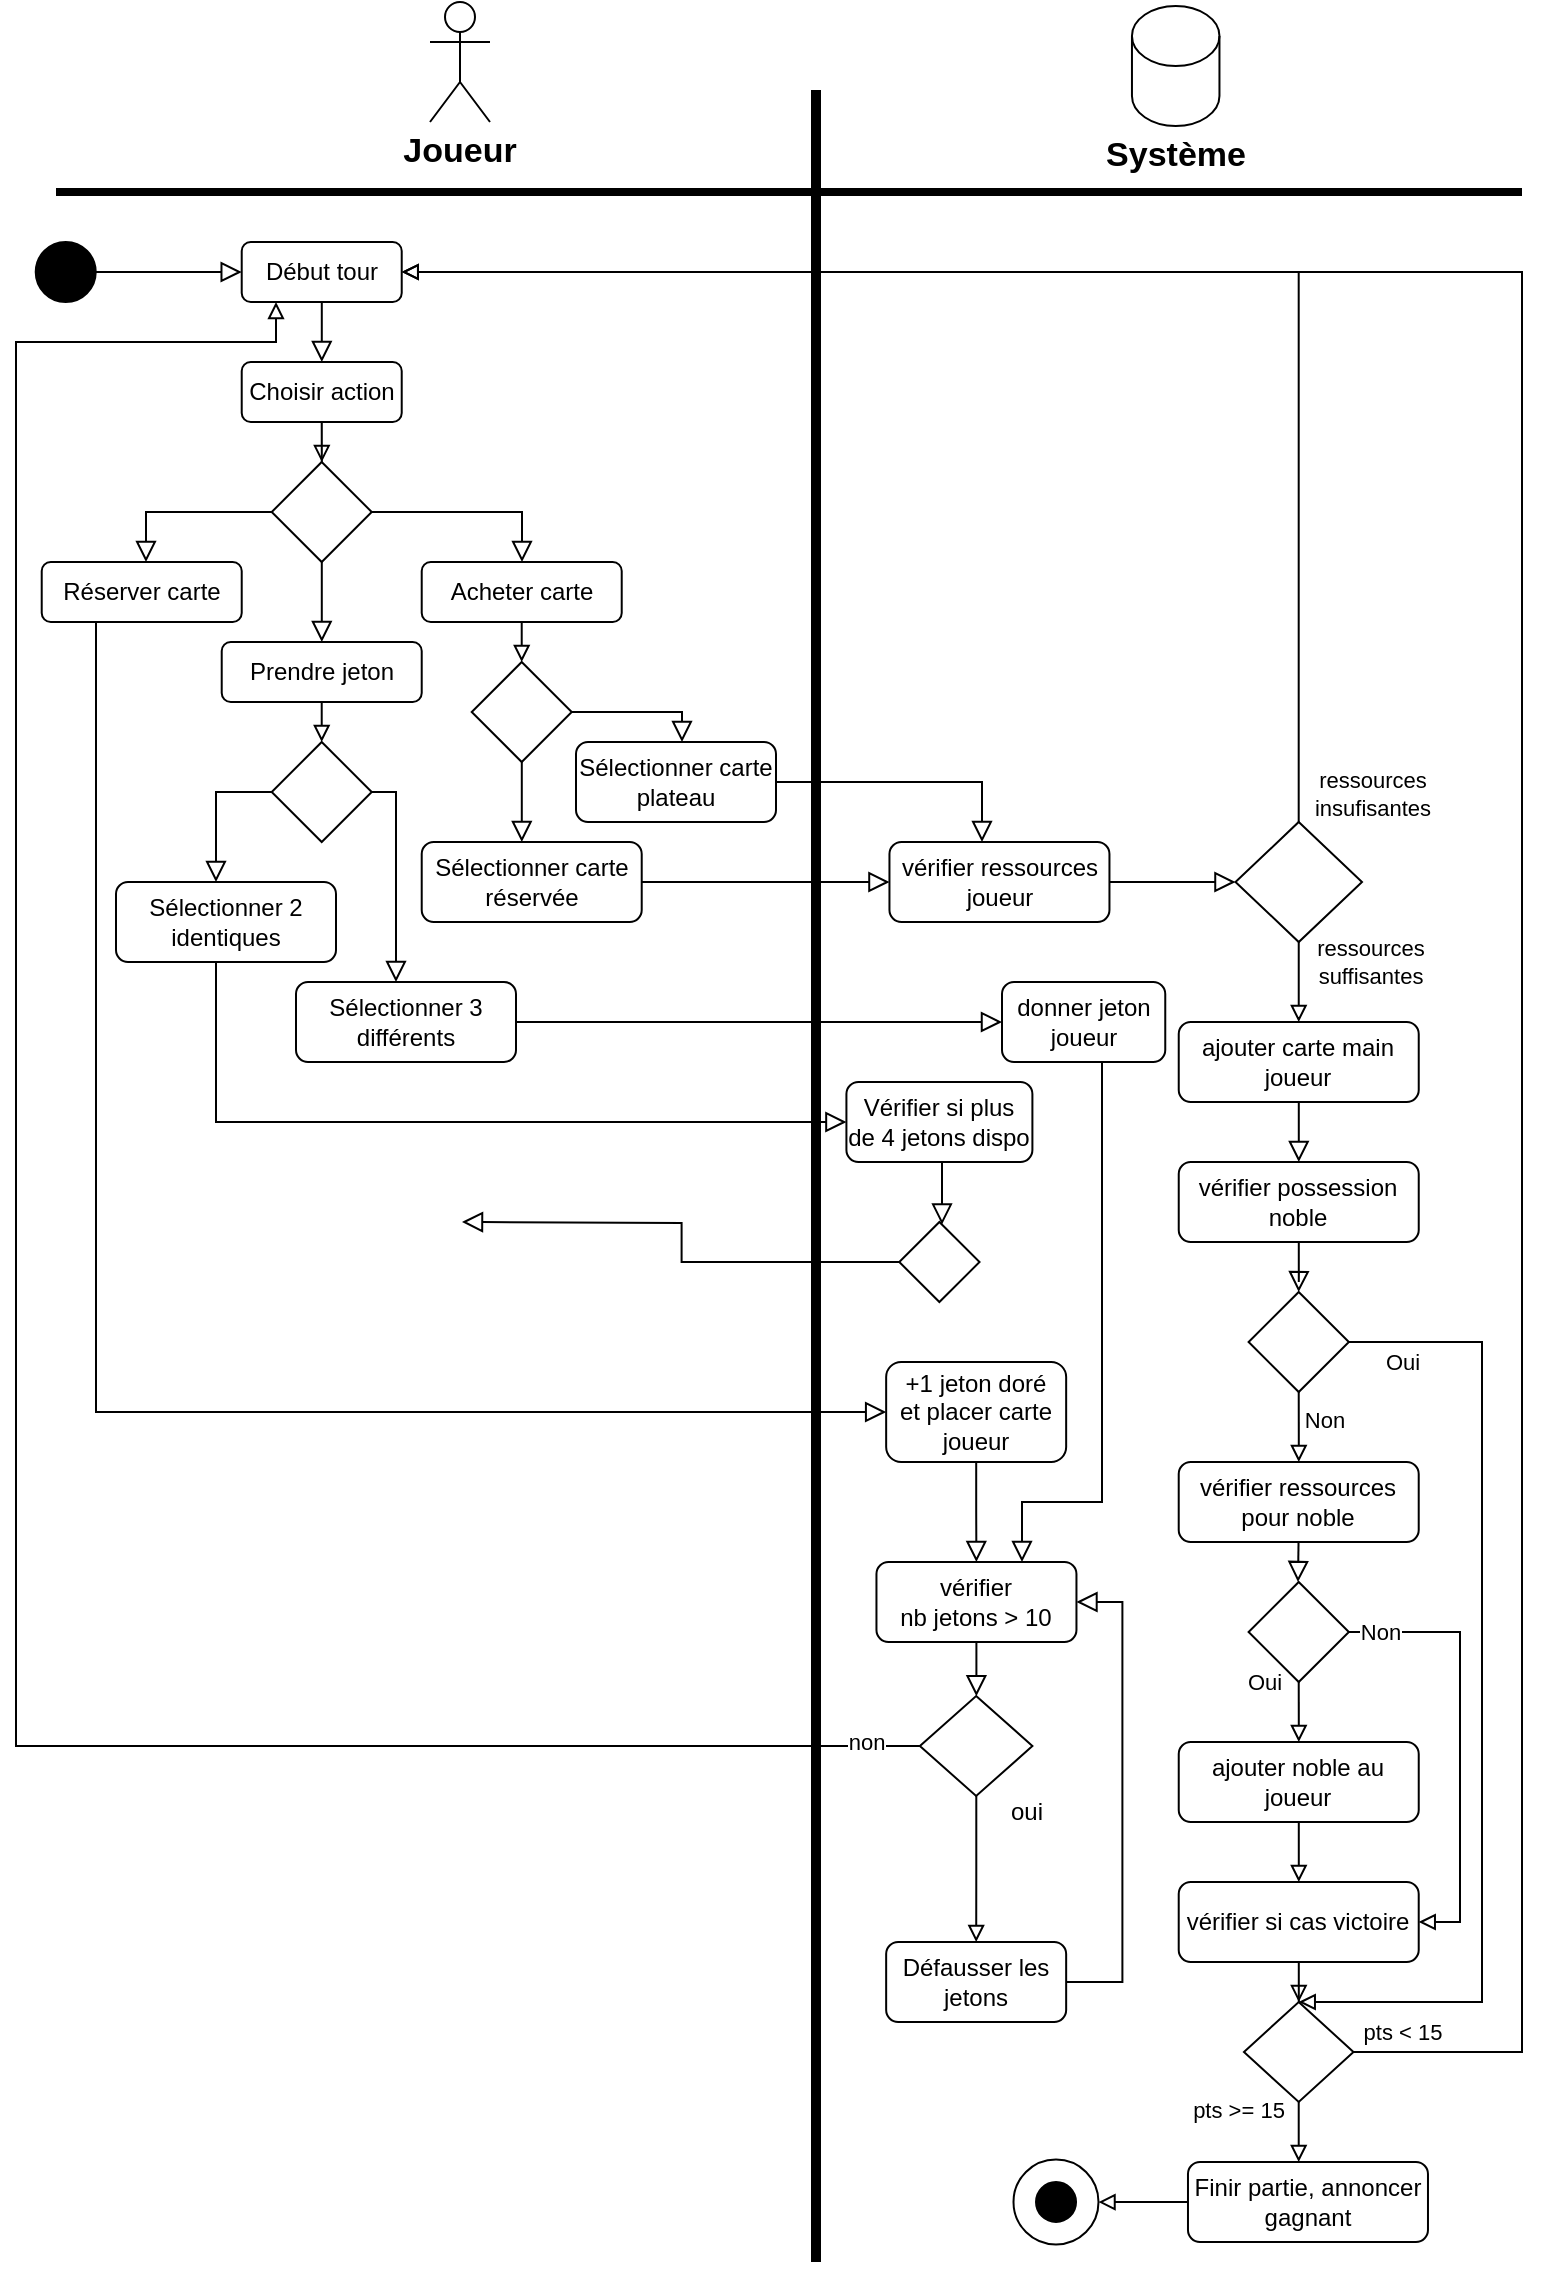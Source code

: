 <mxfile version="22.1.11" type="github">
  <diagram id="C5RBs43oDa-KdzZeNtuy" name="Page-1">
    <mxGraphModel dx="2022" dy="650" grid="1" gridSize="10" guides="1" tooltips="1" connect="1" arrows="1" fold="1" page="1" pageScale="1" pageWidth="827" pageHeight="1169" math="0" shadow="0">
      <root>
        <mxCell id="WIyWlLk6GJQsqaUBKTNV-0" />
        <mxCell id="WIyWlLk6GJQsqaUBKTNV-1" parent="WIyWlLk6GJQsqaUBKTNV-0" />
        <mxCell id="WIyWlLk6GJQsqaUBKTNV-2" value="" style="rounded=0;html=1;jettySize=auto;orthogonalLoop=1;fontSize=11;endArrow=block;endFill=0;endSize=8;strokeWidth=1;shadow=0;labelBackgroundColor=none;edgeStyle=orthogonalEdgeStyle;exitX=1;exitY=0.5;exitDx=0;exitDy=0;" parent="WIyWlLk6GJQsqaUBKTNV-1" source="x8EZYoVtBb2SgE4D5zJI-0" target="WIyWlLk6GJQsqaUBKTNV-7" edge="1">
          <mxGeometry relative="1" as="geometry">
            <mxPoint x="-533.14" y="358" as="targetPoint" />
            <Array as="points">
              <mxPoint x="-540" y="265" />
            </Array>
          </mxGeometry>
        </mxCell>
        <mxCell id="WIyWlLk6GJQsqaUBKTNV-3" value="Choisir action" style="rounded=1;whiteSpace=wrap;html=1;fontSize=12;glass=0;strokeWidth=1;shadow=0;" parent="WIyWlLk6GJQsqaUBKTNV-1" vertex="1">
          <mxGeometry x="-680.14" y="190" width="80" height="30" as="geometry" />
        </mxCell>
        <mxCell id="WIyWlLk6GJQsqaUBKTNV-7" value="Acheter carte" style="rounded=1;whiteSpace=wrap;html=1;fontSize=12;glass=0;strokeWidth=1;shadow=0;" parent="WIyWlLk6GJQsqaUBKTNV-1" vertex="1">
          <mxGeometry x="-590.14" y="290" width="100" height="30" as="geometry" />
        </mxCell>
        <mxCell id="enHVpY441fStGtkDG_Y8-0" value="" style="ellipse;whiteSpace=wrap;html=1;aspect=fixed;fillColor=#000000;" parent="WIyWlLk6GJQsqaUBKTNV-1" vertex="1">
          <mxGeometry x="-783.14" y="130" width="30" height="30" as="geometry" />
        </mxCell>
        <mxCell id="enHVpY441fStGtkDG_Y8-1" value="" style="rounded=0;html=1;jettySize=auto;orthogonalLoop=1;fontSize=11;endArrow=block;endFill=0;endSize=8;strokeWidth=1;shadow=0;labelBackgroundColor=none;edgeStyle=orthogonalEdgeStyle;" parent="WIyWlLk6GJQsqaUBKTNV-1" source="enHVpY441fStGtkDG_Y8-0" target="Eacr9_k-0uvhscIPPzIO-74" edge="1">
          <mxGeometry relative="1" as="geometry">
            <mxPoint x="-633.14" y="255" as="sourcePoint" />
            <mxPoint x="-633.14" y="305" as="targetPoint" />
          </mxGeometry>
        </mxCell>
        <mxCell id="Eacr9_k-0uvhscIPPzIO-0" value="&lt;font style=&quot;font-size: 17px;&quot;&gt;&lt;b&gt;Joueur&lt;/b&gt;&lt;/font&gt;" style="text;html=1;strokeColor=none;fillColor=none;align=center;verticalAlign=middle;whiteSpace=wrap;rounded=0;" parent="WIyWlLk6GJQsqaUBKTNV-1" vertex="1">
          <mxGeometry x="-601" y="70" width="60" height="30" as="geometry" />
        </mxCell>
        <mxCell id="Eacr9_k-0uvhscIPPzIO-1" value="&lt;b&gt;&lt;font style=&quot;font-size: 17px;&quot;&gt;Système&lt;/font&gt;&lt;/b&gt;" style="text;html=1;strokeColor=none;fillColor=none;align=center;verticalAlign=middle;whiteSpace=wrap;rounded=0;" parent="WIyWlLk6GJQsqaUBKTNV-1" vertex="1">
          <mxGeometry x="-243.14" y="72" width="60" height="30" as="geometry" />
        </mxCell>
        <mxCell id="Eacr9_k-0uvhscIPPzIO-2" value="" style="endArrow=none;html=1;rounded=0;strokeWidth=5;" parent="WIyWlLk6GJQsqaUBKTNV-1" edge="1">
          <mxGeometry width="50" height="50" relative="1" as="geometry">
            <mxPoint x="-393" y="1140" as="sourcePoint" />
            <mxPoint x="-393" y="54" as="targetPoint" />
          </mxGeometry>
        </mxCell>
        <mxCell id="x8EZYoVtBb2SgE4D5zJI-6" style="edgeStyle=orthogonalEdgeStyle;rounded=0;orthogonalLoop=1;jettySize=auto;html=1;exitX=0.5;exitY=1;exitDx=0;exitDy=0;entryX=0.5;entryY=0;entryDx=0;entryDy=0;endArrow=block;endFill=0;" parent="WIyWlLk6GJQsqaUBKTNV-1" source="Eacr9_k-0uvhscIPPzIO-3" target="x8EZYoVtBb2SgE4D5zJI-5" edge="1">
          <mxGeometry relative="1" as="geometry" />
        </mxCell>
        <mxCell id="Eacr9_k-0uvhscIPPzIO-3" value="Prendre jeton" style="rounded=1;whiteSpace=wrap;html=1;fontSize=12;glass=0;strokeWidth=1;shadow=0;" parent="WIyWlLk6GJQsqaUBKTNV-1" vertex="1">
          <mxGeometry x="-690.14" y="330" width="100" height="30" as="geometry" />
        </mxCell>
        <mxCell id="Eacr9_k-0uvhscIPPzIO-4" value="" style="rounded=0;html=1;jettySize=auto;orthogonalLoop=1;fontSize=11;endArrow=block;endFill=0;endSize=8;strokeWidth=1;shadow=0;labelBackgroundColor=none;edgeStyle=orthogonalEdgeStyle;" parent="WIyWlLk6GJQsqaUBKTNV-1" source="x8EZYoVtBb2SgE4D5zJI-0" target="Eacr9_k-0uvhscIPPzIO-3" edge="1">
          <mxGeometry relative="1" as="geometry">
            <mxPoint x="-523.14" y="313" as="sourcePoint" />
            <mxPoint x="-453.14" y="358" as="targetPoint" />
            <Array as="points">
              <mxPoint x="-640.14" y="320" />
              <mxPoint x="-640.14" y="320" />
            </Array>
          </mxGeometry>
        </mxCell>
        <mxCell id="Eacr9_k-0uvhscIPPzIO-5" value="Réserver carte" style="rounded=1;whiteSpace=wrap;html=1;fontSize=12;glass=0;strokeWidth=1;shadow=0;" parent="WIyWlLk6GJQsqaUBKTNV-1" vertex="1">
          <mxGeometry x="-780.14" y="290" width="100" height="30" as="geometry" />
        </mxCell>
        <mxCell id="Eacr9_k-0uvhscIPPzIO-6" value="" style="rounded=0;html=1;jettySize=auto;orthogonalLoop=1;fontSize=11;endArrow=block;endFill=0;endSize=8;strokeWidth=1;shadow=0;labelBackgroundColor=none;edgeStyle=orthogonalEdgeStyle;" parent="WIyWlLk6GJQsqaUBKTNV-1" source="x8EZYoVtBb2SgE4D5zJI-0" target="Eacr9_k-0uvhscIPPzIO-5" edge="1">
          <mxGeometry relative="1" as="geometry">
            <mxPoint x="-683.14" y="292" as="sourcePoint" />
            <mxPoint x="-593.14" y="358" as="targetPoint" />
            <Array as="points">
              <mxPoint x="-728" y="265" />
            </Array>
          </mxGeometry>
        </mxCell>
        <mxCell id="Eacr9_k-0uvhscIPPzIO-9" value="Sélectionner carte plateau" style="rounded=1;whiteSpace=wrap;html=1;fontSize=12;glass=0;strokeWidth=1;shadow=0;" parent="WIyWlLk6GJQsqaUBKTNV-1" vertex="1">
          <mxGeometry x="-513" y="380" width="100" height="40" as="geometry" />
        </mxCell>
        <mxCell id="Eacr9_k-0uvhscIPPzIO-10" value="" style="rounded=0;html=1;jettySize=auto;orthogonalLoop=1;fontSize=11;endArrow=block;endFill=0;endSize=8;strokeWidth=1;shadow=0;labelBackgroundColor=none;edgeStyle=orthogonalEdgeStyle;exitX=1;exitY=0.5;exitDx=0;exitDy=0;" parent="WIyWlLk6GJQsqaUBKTNV-1" source="x8EZYoVtBb2SgE4D5zJI-3" target="Eacr9_k-0uvhscIPPzIO-9" edge="1">
          <mxGeometry y="20" relative="1" as="geometry">
            <mxPoint as="offset" />
            <mxPoint x="-523.14" y="428" as="sourcePoint" />
            <mxPoint x="-411.14" y="428.0" as="targetPoint" />
            <Array as="points">
              <mxPoint x="-460" y="365" />
            </Array>
          </mxGeometry>
        </mxCell>
        <mxCell id="Eacr9_k-0uvhscIPPzIO-11" value="Sélectionner carte réservée" style="rounded=1;whiteSpace=wrap;html=1;fontSize=12;glass=0;strokeWidth=1;shadow=0;" parent="WIyWlLk6GJQsqaUBKTNV-1" vertex="1">
          <mxGeometry x="-590.14" y="430" width="110" height="40" as="geometry" />
        </mxCell>
        <mxCell id="Eacr9_k-0uvhscIPPzIO-13" value="" style="rounded=0;html=1;jettySize=auto;orthogonalLoop=1;fontSize=11;endArrow=block;endFill=0;endSize=8;strokeWidth=1;shadow=0;labelBackgroundColor=none;edgeStyle=orthogonalEdgeStyle;" parent="WIyWlLk6GJQsqaUBKTNV-1" source="x8EZYoVtBb2SgE4D5zJI-3" target="Eacr9_k-0uvhscIPPzIO-11" edge="1">
          <mxGeometry y="20" relative="1" as="geometry">
            <mxPoint as="offset" />
            <mxPoint x="-496.14" y="451" as="sourcePoint" />
            <mxPoint x="-521.14" y="616" as="targetPoint" />
            <Array as="points">
              <mxPoint x="-540" y="410" />
              <mxPoint x="-540" y="410" />
            </Array>
          </mxGeometry>
        </mxCell>
        <mxCell id="Eacr9_k-0uvhscIPPzIO-14" value="vérifier ressources joueur" style="rounded=1;whiteSpace=wrap;html=1;fontSize=12;glass=0;strokeWidth=1;shadow=0;" parent="WIyWlLk6GJQsqaUBKTNV-1" vertex="1">
          <mxGeometry x="-356.27" y="430" width="110" height="40" as="geometry" />
        </mxCell>
        <mxCell id="Eacr9_k-0uvhscIPPzIO-15" value="" style="rounded=0;html=1;jettySize=auto;orthogonalLoop=1;fontSize=11;endArrow=block;endFill=0;endSize=8;strokeWidth=1;shadow=0;labelBackgroundColor=none;edgeStyle=orthogonalEdgeStyle;" parent="WIyWlLk6GJQsqaUBKTNV-1" source="Eacr9_k-0uvhscIPPzIO-11" target="Eacr9_k-0uvhscIPPzIO-14" edge="1">
          <mxGeometry y="20" relative="1" as="geometry">
            <mxPoint as="offset" />
            <mxPoint x="-463.14" y="436" as="sourcePoint" />
            <mxPoint x="-518.14" y="486" as="targetPoint" />
            <Array as="points">
              <mxPoint x="-410" y="450" />
              <mxPoint x="-410" y="450" />
            </Array>
          </mxGeometry>
        </mxCell>
        <mxCell id="Eacr9_k-0uvhscIPPzIO-16" value="" style="rounded=0;html=1;jettySize=auto;orthogonalLoop=1;fontSize=11;endArrow=block;endFill=0;endSize=8;strokeWidth=1;shadow=0;labelBackgroundColor=none;edgeStyle=orthogonalEdgeStyle;" parent="WIyWlLk6GJQsqaUBKTNV-1" source="Eacr9_k-0uvhscIPPzIO-9" target="Eacr9_k-0uvhscIPPzIO-14" edge="1">
          <mxGeometry y="20" relative="1" as="geometry">
            <mxPoint as="offset" />
            <mxPoint x="-518.14" y="526" as="sourcePoint" />
            <mxPoint x="-270" y="420" as="targetPoint" />
            <Array as="points">
              <mxPoint x="-310" y="400" />
            </Array>
          </mxGeometry>
        </mxCell>
        <mxCell id="Eacr9_k-0uvhscIPPzIO-21" style="edgeStyle=orthogonalEdgeStyle;rounded=0;orthogonalLoop=1;jettySize=auto;html=1;endArrow=block;endFill=0;" parent="WIyWlLk6GJQsqaUBKTNV-1" source="Eacr9_k-0uvhscIPPzIO-18" target="Eacr9_k-0uvhscIPPzIO-74" edge="1">
          <mxGeometry relative="1" as="geometry">
            <Array as="points">
              <mxPoint x="-152" y="145" />
            </Array>
          </mxGeometry>
        </mxCell>
        <mxCell id="Eacr9_k-0uvhscIPPzIO-22" value="ressources &lt;br&gt;insufisantes" style="edgeLabel;html=1;align=center;verticalAlign=middle;resizable=0;points=[];" parent="Eacr9_k-0uvhscIPPzIO-21" vertex="1" connectable="0">
          <mxGeometry x="-0.938" y="3" relative="1" as="geometry">
            <mxPoint x="39" y="8" as="offset" />
          </mxGeometry>
        </mxCell>
        <mxCell id="Eacr9_k-0uvhscIPPzIO-23" value="ressources &lt;br&gt;suffisantes" style="edgeStyle=orthogonalEdgeStyle;rounded=0;orthogonalLoop=1;jettySize=auto;html=1;exitX=0.5;exitY=1;exitDx=0;exitDy=0;endArrow=block;endFill=0;" parent="WIyWlLk6GJQsqaUBKTNV-1" source="Eacr9_k-0uvhscIPPzIO-18" target="Eacr9_k-0uvhscIPPzIO-24" edge="1">
          <mxGeometry x="-0.5" y="36" relative="1" as="geometry">
            <mxPoint x="-14.14" y="642" as="targetPoint" />
            <mxPoint as="offset" />
          </mxGeometry>
        </mxCell>
        <mxCell id="Eacr9_k-0uvhscIPPzIO-18" value="" style="rhombus;whiteSpace=wrap;html=1;shadow=0;fontFamily=Helvetica;fontSize=12;align=center;strokeWidth=1;spacing=6;spacingTop=-4;" parent="WIyWlLk6GJQsqaUBKTNV-1" vertex="1">
          <mxGeometry x="-183.26" y="420" width="63.26" height="60" as="geometry" />
        </mxCell>
        <mxCell id="Eacr9_k-0uvhscIPPzIO-19" value="" style="edgeStyle=orthogonalEdgeStyle;rounded=0;html=1;jettySize=auto;orthogonalLoop=1;fontSize=11;endArrow=block;endFill=0;endSize=8;strokeWidth=1;shadow=0;labelBackgroundColor=none;" parent="WIyWlLk6GJQsqaUBKTNV-1" source="Eacr9_k-0uvhscIPPzIO-14" target="Eacr9_k-0uvhscIPPzIO-18" edge="1">
          <mxGeometry y="10" relative="1" as="geometry">
            <mxPoint as="offset" />
            <mxPoint x="-228.14" y="612" as="sourcePoint" />
            <mxPoint x="-178.14" y="612" as="targetPoint" />
          </mxGeometry>
        </mxCell>
        <mxCell id="Eacr9_k-0uvhscIPPzIO-24" value="ajouter carte main joueur" style="rounded=1;whiteSpace=wrap;html=1;fontSize=12;glass=0;strokeWidth=1;shadow=0;" parent="WIyWlLk6GJQsqaUBKTNV-1" vertex="1">
          <mxGeometry x="-211.63" y="520" width="120" height="40" as="geometry" />
        </mxCell>
        <mxCell id="Eacr9_k-0uvhscIPPzIO-25" value="" style="rounded=0;html=1;jettySize=auto;orthogonalLoop=1;fontSize=11;endArrow=block;endFill=0;endSize=8;strokeWidth=1;shadow=0;labelBackgroundColor=none;edgeStyle=orthogonalEdgeStyle;" parent="WIyWlLk6GJQsqaUBKTNV-1" source="Eacr9_k-0uvhscIPPzIO-24" target="Eacr9_k-0uvhscIPPzIO-26" edge="1">
          <mxGeometry x="0.333" y="20" relative="1" as="geometry">
            <mxPoint as="offset" />
            <mxPoint x="-39.14" y="702" as="sourcePoint" />
            <mxPoint x="-9.14" y="782" as="targetPoint" />
          </mxGeometry>
        </mxCell>
        <mxCell id="Eacr9_k-0uvhscIPPzIO-26" value="vérifier possession noble" style="rounded=1;whiteSpace=wrap;html=1;fontSize=12;glass=0;strokeWidth=1;shadow=0;" parent="WIyWlLk6GJQsqaUBKTNV-1" vertex="1">
          <mxGeometry x="-211.63" y="590" width="120" height="40" as="geometry" />
        </mxCell>
        <mxCell id="Eacr9_k-0uvhscIPPzIO-31" value="Oui" style="edgeStyle=orthogonalEdgeStyle;rounded=0;orthogonalLoop=1;jettySize=auto;html=1;exitX=1;exitY=0.5;exitDx=0;exitDy=0;endArrow=block;endFill=0;" parent="WIyWlLk6GJQsqaUBKTNV-1" source="Eacr9_k-0uvhscIPPzIO-27" target="Eacr9_k-0uvhscIPPzIO-41" edge="1">
          <mxGeometry x="-0.89" y="-10" relative="1" as="geometry">
            <mxPoint x="-173" y="1210" as="targetPoint" />
            <Array as="points">
              <mxPoint x="-127" y="680" />
              <mxPoint x="-60" y="680" />
              <mxPoint x="-60" y="1010" />
            </Array>
            <mxPoint as="offset" />
          </mxGeometry>
        </mxCell>
        <mxCell id="Eacr9_k-0uvhscIPPzIO-32" value="Non" style="edgeStyle=orthogonalEdgeStyle;rounded=0;orthogonalLoop=1;jettySize=auto;html=1;exitX=0.5;exitY=1;exitDx=0;exitDy=0;endArrow=block;endFill=0;" parent="WIyWlLk6GJQsqaUBKTNV-1" source="Eacr9_k-0uvhscIPPzIO-27" target="Eacr9_k-0uvhscIPPzIO-33" edge="1">
          <mxGeometry x="-0.368" y="13" relative="1" as="geometry">
            <mxPoint x="-14.14" y="922" as="targetPoint" />
            <mxPoint as="offset" />
          </mxGeometry>
        </mxCell>
        <mxCell id="Eacr9_k-0uvhscIPPzIO-27" value="" style="rhombus;whiteSpace=wrap;html=1;shadow=0;fontFamily=Helvetica;fontSize=12;align=center;strokeWidth=1;spacing=6;spacingTop=-4;" parent="WIyWlLk6GJQsqaUBKTNV-1" vertex="1">
          <mxGeometry x="-176.7" y="655" width="50.13" height="50" as="geometry" />
        </mxCell>
        <mxCell id="Eacr9_k-0uvhscIPPzIO-28" value="" style="rounded=0;html=1;jettySize=auto;orthogonalLoop=1;fontSize=11;endArrow=block;endFill=0;endSize=8;strokeWidth=1;shadow=0;labelBackgroundColor=none;edgeStyle=orthogonalEdgeStyle;" parent="WIyWlLk6GJQsqaUBKTNV-1" source="Eacr9_k-0uvhscIPPzIO-26" target="Eacr9_k-0uvhscIPPzIO-27" edge="1">
          <mxGeometry x="0.333" y="20" relative="1" as="geometry">
            <mxPoint as="offset" />
            <mxPoint x="-4.14" y="692" as="sourcePoint" />
            <mxPoint x="-4.14" y="752" as="targetPoint" />
          </mxGeometry>
        </mxCell>
        <mxCell id="Eacr9_k-0uvhscIPPzIO-33" value="vérifier ressources pour noble" style="rounded=1;whiteSpace=wrap;html=1;fontSize=12;glass=0;strokeWidth=1;shadow=0;" parent="WIyWlLk6GJQsqaUBKTNV-1" vertex="1">
          <mxGeometry x="-211.64" y="740" width="120" height="40" as="geometry" />
        </mxCell>
        <mxCell id="Eacr9_k-0uvhscIPPzIO-36" value="Oui" style="edgeStyle=orthogonalEdgeStyle;rounded=0;orthogonalLoop=1;jettySize=auto;html=1;exitX=0.5;exitY=1;exitDx=0;exitDy=0;endArrow=block;endFill=0;" parent="WIyWlLk6GJQsqaUBKTNV-1" source="Eacr9_k-0uvhscIPPzIO-34" target="Eacr9_k-0uvhscIPPzIO-38" edge="1">
          <mxGeometry x="-1" y="-17" relative="1" as="geometry">
            <mxPoint x="-143.89" y="1070" as="targetPoint" />
            <mxPoint as="offset" />
          </mxGeometry>
        </mxCell>
        <mxCell id="Eacr9_k-0uvhscIPPzIO-37" value="Non" style="edgeStyle=orthogonalEdgeStyle;rounded=0;orthogonalLoop=1;jettySize=auto;html=1;exitX=1;exitY=0.5;exitDx=0;exitDy=0;endArrow=block;endFill=0;" parent="WIyWlLk6GJQsqaUBKTNV-1" source="Eacr9_k-0uvhscIPPzIO-34" target="Eacr9_k-0uvhscIPPzIO-40" edge="1">
          <mxGeometry x="-0.862" relative="1" as="geometry">
            <mxPoint x="140.86" y="1052" as="targetPoint" />
            <Array as="points">
              <mxPoint x="-71" y="825" />
              <mxPoint x="-71" y="970" />
            </Array>
            <mxPoint as="offset" />
          </mxGeometry>
        </mxCell>
        <mxCell id="Eacr9_k-0uvhscIPPzIO-34" value="" style="rhombus;whiteSpace=wrap;html=1;shadow=0;fontFamily=Helvetica;fontSize=12;align=center;strokeWidth=1;spacing=6;spacingTop=-4;" parent="WIyWlLk6GJQsqaUBKTNV-1" vertex="1">
          <mxGeometry x="-176.7" y="800" width="50.13" height="50" as="geometry" />
        </mxCell>
        <mxCell id="Eacr9_k-0uvhscIPPzIO-35" value="" style="rounded=0;html=1;jettySize=auto;orthogonalLoop=1;fontSize=11;endArrow=block;endFill=0;endSize=8;strokeWidth=1;shadow=0;labelBackgroundColor=none;edgeStyle=orthogonalEdgeStyle;" parent="WIyWlLk6GJQsqaUBKTNV-1" edge="1">
          <mxGeometry x="0.333" y="20" relative="1" as="geometry">
            <mxPoint as="offset" />
            <mxPoint x="-151.73" y="780" as="sourcePoint" />
            <mxPoint x="-152" y="800" as="targetPoint" />
            <Array as="points" />
          </mxGeometry>
        </mxCell>
        <mxCell id="Eacr9_k-0uvhscIPPzIO-38" value="ajouter noble au joueur" style="rounded=1;whiteSpace=wrap;html=1;fontSize=12;glass=0;strokeWidth=1;shadow=0;" parent="WIyWlLk6GJQsqaUBKTNV-1" vertex="1">
          <mxGeometry x="-211.63" y="880" width="120" height="40" as="geometry" />
        </mxCell>
        <mxCell id="Eacr9_k-0uvhscIPPzIO-39" value="" style="edgeStyle=orthogonalEdgeStyle;rounded=0;orthogonalLoop=1;jettySize=auto;html=1;endArrow=block;endFill=0;" parent="WIyWlLk6GJQsqaUBKTNV-1" source="Eacr9_k-0uvhscIPPzIO-38" target="Eacr9_k-0uvhscIPPzIO-40" edge="1">
          <mxGeometry relative="1" as="geometry">
            <mxPoint x="-143.89" y="1180" as="targetPoint" />
            <mxPoint x="-133.89" y="1040" as="sourcePoint" />
          </mxGeometry>
        </mxCell>
        <mxCell id="Eacr9_k-0uvhscIPPzIO-40" value="vérifier si cas victoire" style="rounded=1;whiteSpace=wrap;html=1;fontSize=12;glass=0;strokeWidth=1;shadow=0;" parent="WIyWlLk6GJQsqaUBKTNV-1" vertex="1">
          <mxGeometry x="-211.64" y="950" width="120" height="40" as="geometry" />
        </mxCell>
        <mxCell id="Eacr9_k-0uvhscIPPzIO-43" style="edgeStyle=orthogonalEdgeStyle;rounded=0;orthogonalLoop=1;jettySize=auto;html=1;exitX=1;exitY=0.5;exitDx=0;exitDy=0;endArrow=block;endFill=0;" parent="WIyWlLk6GJQsqaUBKTNV-1" source="Eacr9_k-0uvhscIPPzIO-41" target="Eacr9_k-0uvhscIPPzIO-74" edge="1">
          <mxGeometry relative="1" as="geometry">
            <mxPoint x="-423.14" y="826" as="targetPoint" />
            <Array as="points">
              <mxPoint x="-40" y="1035" />
              <mxPoint x="-40" y="145" />
            </Array>
          </mxGeometry>
        </mxCell>
        <mxCell id="Eacr9_k-0uvhscIPPzIO-50" value="pts &amp;lt; 15" style="edgeLabel;html=1;align=center;verticalAlign=middle;resizable=0;points=[];" parent="Eacr9_k-0uvhscIPPzIO-43" vertex="1" connectable="0">
          <mxGeometry x="-0.226" y="-2" relative="1" as="geometry">
            <mxPoint x="-62" y="499" as="offset" />
          </mxGeometry>
        </mxCell>
        <mxCell id="Eacr9_k-0uvhscIPPzIO-44" value="pts &amp;gt;= 15" style="edgeStyle=orthogonalEdgeStyle;rounded=0;orthogonalLoop=1;jettySize=auto;html=1;endArrow=block;endFill=0;" parent="WIyWlLk6GJQsqaUBKTNV-1" source="Eacr9_k-0uvhscIPPzIO-41" target="Eacr9_k-0uvhscIPPzIO-45" edge="1">
          <mxGeometry x="-0.769" y="-30" relative="1" as="geometry">
            <mxPoint x="-143.89" y="1340" as="targetPoint" />
            <mxPoint as="offset" />
            <Array as="points">
              <mxPoint x="-147" y="1120" />
            </Array>
          </mxGeometry>
        </mxCell>
        <mxCell id="Eacr9_k-0uvhscIPPzIO-41" value="" style="rhombus;whiteSpace=wrap;html=1;shadow=0;fontFamily=Helvetica;fontSize=12;align=center;strokeWidth=1;spacing=6;spacingTop=-4;" parent="WIyWlLk6GJQsqaUBKTNV-1" vertex="1">
          <mxGeometry x="-179.02" y="1010" width="54.76" height="50" as="geometry" />
        </mxCell>
        <mxCell id="Eacr9_k-0uvhscIPPzIO-42" value="" style="edgeStyle=orthogonalEdgeStyle;rounded=0;orthogonalLoop=1;jettySize=auto;html=1;endArrow=block;endFill=0;" parent="WIyWlLk6GJQsqaUBKTNV-1" source="Eacr9_k-0uvhscIPPzIO-40" target="Eacr9_k-0uvhscIPPzIO-41" edge="1">
          <mxGeometry relative="1" as="geometry">
            <mxPoint x="-133.89" y="1180" as="targetPoint" />
            <mxPoint x="-133.89" y="1130" as="sourcePoint" />
            <Array as="points" />
          </mxGeometry>
        </mxCell>
        <mxCell id="Eacr9_k-0uvhscIPPzIO-45" value="Finir partie, annoncer gagnant" style="rounded=1;whiteSpace=wrap;html=1;fontSize=12;glass=0;strokeWidth=1;shadow=0;" parent="WIyWlLk6GJQsqaUBKTNV-1" vertex="1">
          <mxGeometry x="-207.01" y="1090" width="120" height="40" as="geometry" />
        </mxCell>
        <mxCell id="Eacr9_k-0uvhscIPPzIO-51" value="" style="edgeStyle=orthogonalEdgeStyle;rounded=0;orthogonalLoop=1;jettySize=auto;html=1;endArrow=block;endFill=0;" parent="WIyWlLk6GJQsqaUBKTNV-1" source="Eacr9_k-0uvhscIPPzIO-45" target="Eacr9_k-0uvhscIPPzIO-48" edge="1">
          <mxGeometry relative="1" as="geometry">
            <mxPoint x="-122.89" y="1220" as="targetPoint" />
            <mxPoint x="-324.39" y="1121" as="sourcePoint" />
            <Array as="points" />
          </mxGeometry>
        </mxCell>
        <mxCell id="Eacr9_k-0uvhscIPPzIO-52" value="" style="rounded=0;html=1;jettySize=auto;orthogonalLoop=1;fontSize=11;endArrow=block;endFill=0;endSize=8;strokeWidth=1;shadow=0;labelBackgroundColor=none;edgeStyle=orthogonalEdgeStyle;" parent="WIyWlLk6GJQsqaUBKTNV-1" source="x8EZYoVtBb2SgE4D5zJI-5" target="Eacr9_k-0uvhscIPPzIO-53" edge="1">
          <mxGeometry y="20" relative="1" as="geometry">
            <mxPoint as="offset" />
            <mxPoint x="-723.14" y="590" as="sourcePoint" />
            <mxPoint x="-223.14" y="456" as="targetPoint" />
            <Array as="points">
              <mxPoint x="-693" y="405" />
            </Array>
          </mxGeometry>
        </mxCell>
        <mxCell id="Eacr9_k-0uvhscIPPzIO-53" value="Sélectionner 2 identiques" style="rounded=1;whiteSpace=wrap;html=1;fontSize=12;glass=0;strokeWidth=1;shadow=0;" parent="WIyWlLk6GJQsqaUBKTNV-1" vertex="1">
          <mxGeometry x="-743" y="450" width="110" height="40" as="geometry" />
        </mxCell>
        <mxCell id="Eacr9_k-0uvhscIPPzIO-54" value="Sélectionner 3 différents" style="rounded=1;whiteSpace=wrap;html=1;fontSize=12;glass=0;strokeWidth=1;shadow=0;" parent="WIyWlLk6GJQsqaUBKTNV-1" vertex="1">
          <mxGeometry x="-653" y="500" width="110" height="40" as="geometry" />
        </mxCell>
        <mxCell id="Eacr9_k-0uvhscIPPzIO-55" value="" style="rounded=0;html=1;jettySize=auto;orthogonalLoop=1;fontSize=11;endArrow=block;endFill=0;endSize=8;strokeWidth=1;shadow=0;labelBackgroundColor=none;edgeStyle=orthogonalEdgeStyle;" parent="WIyWlLk6GJQsqaUBKTNV-1" source="x8EZYoVtBb2SgE4D5zJI-5" target="Eacr9_k-0uvhscIPPzIO-54" edge="1">
          <mxGeometry y="20" relative="1" as="geometry">
            <mxPoint as="offset" />
            <mxPoint x="-593.14" y="590" as="sourcePoint" />
            <mxPoint x="-653.14" y="606" as="targetPoint" />
            <Array as="points">
              <mxPoint x="-603" y="405" />
            </Array>
          </mxGeometry>
        </mxCell>
        <mxCell id="Eacr9_k-0uvhscIPPzIO-56" value="vérifier &lt;br&gt;nb jetons &amp;gt; 10" style="rounded=1;whiteSpace=wrap;html=1;fontSize=12;glass=0;strokeWidth=1;shadow=0;" parent="WIyWlLk6GJQsqaUBKTNV-1" vertex="1">
          <mxGeometry x="-362.77" y="790" width="100" height="40" as="geometry" />
        </mxCell>
        <mxCell id="Eacr9_k-0uvhscIPPzIO-57" value="" style="rounded=0;html=1;jettySize=auto;orthogonalLoop=1;fontSize=11;endArrow=block;endFill=0;endSize=8;strokeWidth=1;shadow=0;labelBackgroundColor=none;edgeStyle=orthogonalEdgeStyle;" parent="WIyWlLk6GJQsqaUBKTNV-1" source="Eacr9_k-0uvhscIPPzIO-54" target="Eacr9_k-0uvhscIPPzIO-69" edge="1">
          <mxGeometry y="20" relative="1" as="geometry">
            <mxPoint as="offset" />
            <mxPoint x="-583.14" y="436" as="sourcePoint" />
            <mxPoint x="-293.14" y="706" as="targetPoint" />
            <Array as="points">
              <mxPoint x="-450" y="520" />
              <mxPoint x="-450" y="520" />
            </Array>
          </mxGeometry>
        </mxCell>
        <mxCell id="Eacr9_k-0uvhscIPPzIO-58" value="" style="rounded=0;html=1;jettySize=auto;orthogonalLoop=1;fontSize=11;endArrow=block;endFill=0;endSize=8;strokeWidth=1;shadow=0;labelBackgroundColor=none;edgeStyle=orthogonalEdgeStyle;" parent="WIyWlLk6GJQsqaUBKTNV-1" source="Eacr9_k-0uvhscIPPzIO-53" target="WrR817ryyaYhzoN9j3QB-1" edge="1">
          <mxGeometry y="20" relative="1" as="geometry">
            <mxPoint as="offset" />
            <mxPoint x="-533.14" y="676" as="sourcePoint" />
            <mxPoint x="-340" y="550" as="targetPoint" />
            <Array as="points">
              <mxPoint x="-693" y="570" />
            </Array>
          </mxGeometry>
        </mxCell>
        <mxCell id="Eacr9_k-0uvhscIPPzIO-62" value="non" style="edgeStyle=orthogonalEdgeStyle;rounded=0;orthogonalLoop=1;jettySize=auto;html=1;endArrow=block;endFill=0;" parent="WIyWlLk6GJQsqaUBKTNV-1" source="Eacr9_k-0uvhscIPPzIO-59" target="Eacr9_k-0uvhscIPPzIO-74" edge="1">
          <mxGeometry x="-0.959" y="-2" relative="1" as="geometry">
            <mxPoint x="-833.14" y="360" as="targetPoint" />
            <Array as="points">
              <mxPoint x="-793" y="882" />
              <mxPoint x="-793" y="180" />
              <mxPoint x="-663" y="180" />
            </Array>
            <mxPoint as="offset" />
          </mxGeometry>
        </mxCell>
        <mxCell id="Eacr9_k-0uvhscIPPzIO-71" style="edgeStyle=orthogonalEdgeStyle;rounded=0;orthogonalLoop=1;jettySize=auto;html=1;endArrow=block;endFill=0;" parent="WIyWlLk6GJQsqaUBKTNV-1" source="Eacr9_k-0uvhscIPPzIO-59" target="Eacr9_k-0uvhscIPPzIO-72" edge="1">
          <mxGeometry relative="1" as="geometry">
            <mxPoint x="-142.92" y="972" as="targetPoint" />
            <Array as="points" />
          </mxGeometry>
        </mxCell>
        <mxCell id="Eacr9_k-0uvhscIPPzIO-59" value="" style="rhombus;whiteSpace=wrap;html=1;shadow=0;fontFamily=Helvetica;fontSize=12;align=center;strokeWidth=1;spacing=6;spacingTop=-4;" parent="WIyWlLk6GJQsqaUBKTNV-1" vertex="1">
          <mxGeometry x="-341.05" y="857" width="56.25" height="50" as="geometry" />
        </mxCell>
        <mxCell id="Eacr9_k-0uvhscIPPzIO-60" value="" style="edgeStyle=orthogonalEdgeStyle;rounded=0;html=1;jettySize=auto;orthogonalLoop=1;fontSize=11;endArrow=block;endFill=0;endSize=8;strokeWidth=1;shadow=0;labelBackgroundColor=none;" parent="WIyWlLk6GJQsqaUBKTNV-1" source="Eacr9_k-0uvhscIPPzIO-56" target="Eacr9_k-0uvhscIPPzIO-59" edge="1">
          <mxGeometry y="10" relative="1" as="geometry">
            <mxPoint as="offset" />
            <mxPoint x="-222.93" y="896" as="sourcePoint" />
            <mxPoint x="-397.93" y="1006" as="targetPoint" />
            <Array as="points">
              <mxPoint x="-312.78" y="840" />
              <mxPoint x="-312.78" y="840" />
            </Array>
          </mxGeometry>
        </mxCell>
        <mxCell id="Eacr9_k-0uvhscIPPzIO-63" value="" style="edgeStyle=orthogonalEdgeStyle;rounded=0;html=1;jettySize=auto;orthogonalLoop=1;fontSize=11;endArrow=block;endFill=0;endSize=8;strokeWidth=1;shadow=0;labelBackgroundColor=none;" parent="WIyWlLk6GJQsqaUBKTNV-1" source="Eacr9_k-0uvhscIPPzIO-72" target="Eacr9_k-0uvhscIPPzIO-56" edge="1">
          <mxGeometry y="10" relative="1" as="geometry">
            <mxPoint as="offset" />
            <mxPoint x="-212.92" y="1001" as="sourcePoint" />
            <mxPoint x="-222.78" y="800" as="targetPoint" />
            <Array as="points">
              <mxPoint x="-239.78" y="1000" />
              <mxPoint x="-239.78" y="810" />
            </Array>
          </mxGeometry>
        </mxCell>
        <mxCell id="Eacr9_k-0uvhscIPPzIO-66" value="" style="rounded=0;html=1;jettySize=auto;orthogonalLoop=1;fontSize=11;endArrow=block;endFill=0;endSize=8;strokeWidth=1;shadow=0;labelBackgroundColor=none;edgeStyle=orthogonalEdgeStyle;" parent="WIyWlLk6GJQsqaUBKTNV-1" source="Eacr9_k-0uvhscIPPzIO-5" target="Eacr9_k-0uvhscIPPzIO-67" edge="1">
          <mxGeometry y="20" relative="1" as="geometry">
            <mxPoint as="offset" />
            <mxPoint x="-463.14" y="436" as="sourcePoint" />
            <mxPoint x="-283.14" y="586" as="targetPoint" />
            <Array as="points">
              <mxPoint x="-753" y="715" />
            </Array>
          </mxGeometry>
        </mxCell>
        <mxCell id="Eacr9_k-0uvhscIPPzIO-69" value="donner jeton joueur" style="rounded=1;whiteSpace=wrap;html=1;fontSize=12;glass=0;strokeWidth=1;shadow=0;" parent="WIyWlLk6GJQsqaUBKTNV-1" vertex="1">
          <mxGeometry x="-300" y="500" width="81.63" height="40" as="geometry" />
        </mxCell>
        <mxCell id="Eacr9_k-0uvhscIPPzIO-70" value="" style="rounded=0;html=1;jettySize=auto;orthogonalLoop=1;fontSize=11;endArrow=block;endFill=0;endSize=8;strokeWidth=1;shadow=0;labelBackgroundColor=none;edgeStyle=orthogonalEdgeStyle;" parent="WIyWlLk6GJQsqaUBKTNV-1" source="Eacr9_k-0uvhscIPPzIO-67" target="Eacr9_k-0uvhscIPPzIO-56" edge="1">
          <mxGeometry y="20" relative="1" as="geometry">
            <mxPoint as="offset" />
            <mxPoint x="-650.92" y="692" as="sourcePoint" />
            <mxPoint x="-222.92" y="846" as="targetPoint" />
            <Array as="points" />
          </mxGeometry>
        </mxCell>
        <mxCell id="Eacr9_k-0uvhscIPPzIO-72" value="Défausser les jetons" style="rounded=1;whiteSpace=wrap;html=1;fontSize=12;glass=0;strokeWidth=1;shadow=0;" parent="WIyWlLk6GJQsqaUBKTNV-1" vertex="1">
          <mxGeometry x="-357.92" y="980" width="90" height="40" as="geometry" />
        </mxCell>
        <mxCell id="Eacr9_k-0uvhscIPPzIO-73" value="" style="rounded=0;html=1;jettySize=auto;orthogonalLoop=1;fontSize=11;endArrow=block;endFill=0;endSize=8;strokeWidth=1;shadow=0;labelBackgroundColor=none;edgeStyle=orthogonalEdgeStyle;" parent="WIyWlLk6GJQsqaUBKTNV-1" source="Eacr9_k-0uvhscIPPzIO-69" target="Eacr9_k-0uvhscIPPzIO-56" edge="1">
          <mxGeometry y="20" relative="1" as="geometry">
            <mxPoint as="offset" />
            <mxPoint x="-213.14" y="682" as="sourcePoint" />
            <mxPoint x="-213.14" y="786" as="targetPoint" />
            <Array as="points">
              <mxPoint x="-250" y="760" />
              <mxPoint x="-290" y="760" />
            </Array>
          </mxGeometry>
        </mxCell>
        <mxCell id="Eacr9_k-0uvhscIPPzIO-74" value="Début tour" style="rounded=1;whiteSpace=wrap;html=1;fontSize=12;glass=0;strokeWidth=1;shadow=0;" parent="WIyWlLk6GJQsqaUBKTNV-1" vertex="1">
          <mxGeometry x="-680.14" y="130" width="80" height="30" as="geometry" />
        </mxCell>
        <mxCell id="Eacr9_k-0uvhscIPPzIO-75" value="" style="rounded=0;html=1;jettySize=auto;orthogonalLoop=1;fontSize=11;endArrow=block;endFill=0;endSize=8;strokeWidth=1;shadow=0;labelBackgroundColor=none;edgeStyle=orthogonalEdgeStyle;" parent="WIyWlLk6GJQsqaUBKTNV-1" source="Eacr9_k-0uvhscIPPzIO-74" target="WIyWlLk6GJQsqaUBKTNV-3" edge="1">
          <mxGeometry relative="1" as="geometry">
            <mxPoint x="-593.14" y="236" as="sourcePoint" />
            <mxPoint x="-743.14" y="400" as="targetPoint" />
            <Array as="points" />
          </mxGeometry>
        </mxCell>
        <mxCell id="x8EZYoVtBb2SgE4D5zJI-0" value="" style="rhombus;whiteSpace=wrap;html=1;" parent="WIyWlLk6GJQsqaUBKTNV-1" vertex="1">
          <mxGeometry x="-665.14" y="240" width="50" height="50" as="geometry" />
        </mxCell>
        <mxCell id="x8EZYoVtBb2SgE4D5zJI-2" style="edgeStyle=orthogonalEdgeStyle;rounded=0;orthogonalLoop=1;jettySize=auto;html=1;exitX=0.5;exitY=1;exitDx=0;exitDy=0;endArrow=block;endFill=0;" parent="WIyWlLk6GJQsqaUBKTNV-1" source="WIyWlLk6GJQsqaUBKTNV-3" target="x8EZYoVtBb2SgE4D5zJI-0" edge="1">
          <mxGeometry relative="1" as="geometry" />
        </mxCell>
        <mxCell id="x8EZYoVtBb2SgE4D5zJI-3" value="" style="rhombus;whiteSpace=wrap;html=1;" parent="WIyWlLk6GJQsqaUBKTNV-1" vertex="1">
          <mxGeometry x="-565.14" y="340" width="50" height="50" as="geometry" />
        </mxCell>
        <mxCell id="x8EZYoVtBb2SgE4D5zJI-4" style="edgeStyle=orthogonalEdgeStyle;rounded=0;orthogonalLoop=1;jettySize=auto;html=1;exitX=0.5;exitY=1;exitDx=0;exitDy=0;entryX=0.5;entryY=0;entryDx=0;entryDy=0;endArrow=block;endFill=0;" parent="WIyWlLk6GJQsqaUBKTNV-1" source="WIyWlLk6GJQsqaUBKTNV-7" target="x8EZYoVtBb2SgE4D5zJI-3" edge="1">
          <mxGeometry relative="1" as="geometry" />
        </mxCell>
        <mxCell id="x8EZYoVtBb2SgE4D5zJI-5" value="" style="rhombus;whiteSpace=wrap;html=1;" parent="WIyWlLk6GJQsqaUBKTNV-1" vertex="1">
          <mxGeometry x="-665.14" y="380" width="50" height="50" as="geometry" />
        </mxCell>
        <mxCell id="Eacr9_k-0uvhscIPPzIO-48" value="" style="ellipse;whiteSpace=wrap;html=1;aspect=fixed;fillColor=none;" parent="WIyWlLk6GJQsqaUBKTNV-1" vertex="1">
          <mxGeometry x="-294.25" y="1088.75" width="42.5" height="42.5" as="geometry" />
        </mxCell>
        <mxCell id="x8EZYoVtBb2SgE4D5zJI-7" value="" style="ellipse;whiteSpace=wrap;html=1;aspect=fixed;fillColor=#000000;" parent="WIyWlLk6GJQsqaUBKTNV-1" vertex="1">
          <mxGeometry x="-282.99" y="1100" width="20" height="20" as="geometry" />
        </mxCell>
        <mxCell id="YhXpfwwzyXT280K0XEl2-0" value="" style="shape=umlActor;verticalLabelPosition=bottom;verticalAlign=top;html=1;outlineConnect=0;" parent="WIyWlLk6GJQsqaUBKTNV-1" vertex="1">
          <mxGeometry x="-586" y="10" width="30" height="60" as="geometry" />
        </mxCell>
        <mxCell id="YhXpfwwzyXT280K0XEl2-4" value="" style="shape=cylinder3;whiteSpace=wrap;html=1;boundedLbl=1;backgroundOutline=1;size=15;" parent="WIyWlLk6GJQsqaUBKTNV-1" vertex="1">
          <mxGeometry x="-235.02" y="12" width="43.75" height="60" as="geometry" />
        </mxCell>
        <mxCell id="YhXpfwwzyXT280K0XEl2-5" value="" style="line;strokeWidth=4;html=1;perimeter=backbonePerimeter;points=[];outlineConnect=0;" parent="WIyWlLk6GJQsqaUBKTNV-1" vertex="1">
          <mxGeometry x="-773" y="100" width="733" height="10" as="geometry" />
        </mxCell>
        <mxCell id="Eacr9_k-0uvhscIPPzIO-67" value="+1 jeton doré&lt;br&gt;et placer carte joueur" style="rounded=1;whiteSpace=wrap;html=1;fontSize=12;glass=0;strokeWidth=1;shadow=0;" parent="WIyWlLk6GJQsqaUBKTNV-1" vertex="1">
          <mxGeometry x="-357.92" y="690" width="90" height="50" as="geometry" />
        </mxCell>
        <mxCell id="YhXpfwwzyXT280K0XEl2-7" value="oui" style="text;html=1;align=center;verticalAlign=middle;resizable=0;points=[];autosize=1;strokeColor=none;fillColor=none;" parent="WIyWlLk6GJQsqaUBKTNV-1" vertex="1">
          <mxGeometry x="-307.92" y="900" width="40" height="30" as="geometry" />
        </mxCell>
        <mxCell id="WrR817ryyaYhzoN9j3QB-1" value="Vérifier si plus de 4 jetons dispo" style="rounded=1;whiteSpace=wrap;html=1;fontSize=12;glass=0;strokeWidth=1;shadow=0;" vertex="1" parent="WIyWlLk6GJQsqaUBKTNV-1">
          <mxGeometry x="-377.79" y="550" width="92.99" height="40" as="geometry" />
        </mxCell>
        <mxCell id="WrR817ryyaYhzoN9j3QB-2" value="" style="rhombus;whiteSpace=wrap;html=1;shadow=0;fontFamily=Helvetica;fontSize=12;align=center;strokeWidth=1;spacing=6;spacingTop=-4;" vertex="1" parent="WIyWlLk6GJQsqaUBKTNV-1">
          <mxGeometry x="-351.36" y="620" width="40.13" height="40" as="geometry" />
        </mxCell>
        <mxCell id="WrR817ryyaYhzoN9j3QB-4" value="" style="rounded=0;html=1;jettySize=auto;orthogonalLoop=1;fontSize=11;endArrow=block;endFill=0;endSize=8;strokeWidth=1;shadow=0;labelBackgroundColor=none;edgeStyle=orthogonalEdgeStyle;" edge="1" parent="WIyWlLk6GJQsqaUBKTNV-1" source="WrR817ryyaYhzoN9j3QB-1" target="WrR817ryyaYhzoN9j3QB-2">
          <mxGeometry y="20" relative="1" as="geometry">
            <mxPoint as="offset" />
            <mxPoint x="-530" y="400" as="sourcePoint" />
            <mxPoint x="-530" y="440" as="targetPoint" />
            <Array as="points">
              <mxPoint x="-330" y="610" />
              <mxPoint x="-330" y="610" />
            </Array>
          </mxGeometry>
        </mxCell>
        <mxCell id="WrR817ryyaYhzoN9j3QB-5" value="" style="rounded=0;html=1;jettySize=auto;orthogonalLoop=1;fontSize=11;endArrow=block;endFill=0;endSize=8;strokeWidth=1;shadow=0;labelBackgroundColor=none;edgeStyle=orthogonalEdgeStyle;" edge="1" parent="WIyWlLk6GJQsqaUBKTNV-1" source="WrR817ryyaYhzoN9j3QB-2">
          <mxGeometry y="20" relative="1" as="geometry">
            <mxPoint as="offset" />
            <mxPoint x="-320" y="600" as="sourcePoint" />
            <mxPoint x="-570" y="620" as="targetPoint" />
            <Array as="points" />
          </mxGeometry>
        </mxCell>
      </root>
    </mxGraphModel>
  </diagram>
</mxfile>
